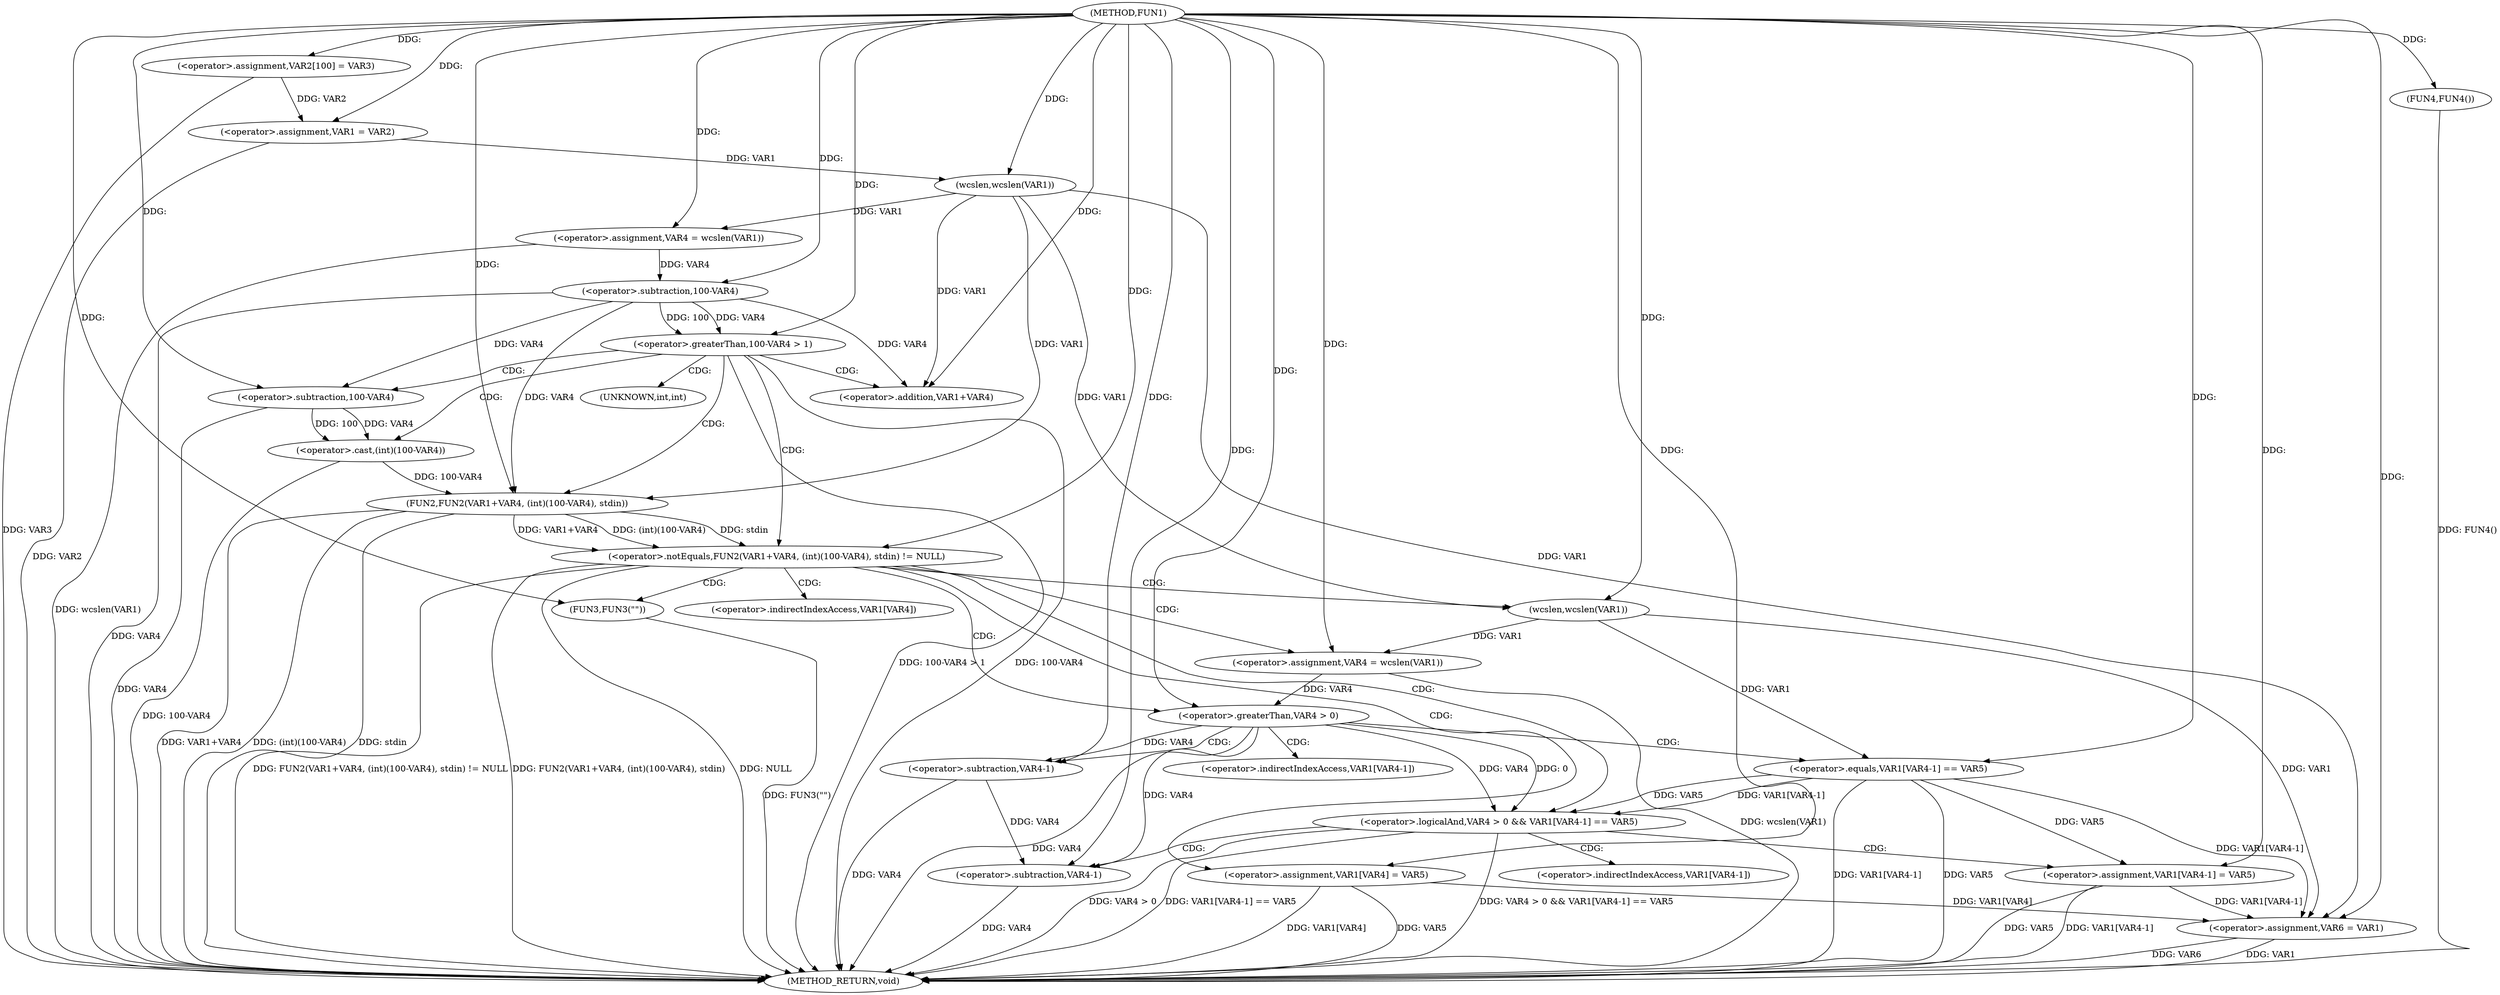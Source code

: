 digraph FUN1 {  
"1000100" [label = "(METHOD,FUN1)" ]
"1000174" [label = "(METHOD_RETURN,void)" ]
"1000104" [label = "(<operator>.assignment,VAR2[100] = VAR3)" ]
"1000107" [label = "(<operator>.assignment,VAR1 = VAR2)" ]
"1000112" [label = "(<operator>.assignment,VAR4 = wcslen(VAR1))" ]
"1000114" [label = "(wcslen,wcslen(VAR1))" ]
"1000117" [label = "(<operator>.greaterThan,100-VAR4 > 1)" ]
"1000118" [label = "(<operator>.subtraction,100-VAR4)" ]
"1000124" [label = "(<operator>.notEquals,FUN2(VAR1+VAR4, (int)(100-VAR4), stdin) != NULL)" ]
"1000125" [label = "(FUN2,FUN2(VAR1+VAR4, (int)(100-VAR4), stdin))" ]
"1000126" [label = "(<operator>.addition,VAR1+VAR4)" ]
"1000129" [label = "(<operator>.cast,(int)(100-VAR4))" ]
"1000131" [label = "(<operator>.subtraction,100-VAR4)" ]
"1000137" [label = "(<operator>.assignment,VAR4 = wcslen(VAR1))" ]
"1000139" [label = "(wcslen,wcslen(VAR1))" ]
"1000142" [label = "(<operator>.logicalAnd,VAR4 > 0 && VAR1[VAR4-1] == VAR5)" ]
"1000143" [label = "(<operator>.greaterThan,VAR4 > 0)" ]
"1000146" [label = "(<operator>.equals,VAR1[VAR4-1] == VAR5)" ]
"1000149" [label = "(<operator>.subtraction,VAR4-1)" ]
"1000154" [label = "(<operator>.assignment,VAR1[VAR4-1] = VAR5)" ]
"1000157" [label = "(<operator>.subtraction,VAR4-1)" ]
"1000163" [label = "(FUN3,FUN3(\"\"))" ]
"1000165" [label = "(<operator>.assignment,VAR1[VAR4] = VAR5)" ]
"1000170" [label = "(<operator>.assignment,VAR6 = VAR1)" ]
"1000173" [label = "(FUN4,FUN4())" ]
"1000130" [label = "(UNKNOWN,int,int)" ]
"1000147" [label = "(<operator>.indirectIndexAccess,VAR1[VAR4-1])" ]
"1000155" [label = "(<operator>.indirectIndexAccess,VAR1[VAR4-1])" ]
"1000166" [label = "(<operator>.indirectIndexAccess,VAR1[VAR4])" ]
  "1000117" -> "1000174"  [ label = "DDG: 100-VAR4 > 1"] 
  "1000125" -> "1000174"  [ label = "DDG: VAR1+VAR4"] 
  "1000124" -> "1000174"  [ label = "DDG: FUN2(VAR1+VAR4, (int)(100-VAR4), stdin)"] 
  "1000165" -> "1000174"  [ label = "DDG: VAR5"] 
  "1000137" -> "1000174"  [ label = "DDG: wcslen(VAR1)"] 
  "1000117" -> "1000174"  [ label = "DDG: 100-VAR4"] 
  "1000146" -> "1000174"  [ label = "DDG: VAR1[VAR4-1]"] 
  "1000170" -> "1000174"  [ label = "DDG: VAR1"] 
  "1000142" -> "1000174"  [ label = "DDG: VAR4 > 0 && VAR1[VAR4-1] == VAR5"] 
  "1000112" -> "1000174"  [ label = "DDG: wcslen(VAR1)"] 
  "1000154" -> "1000174"  [ label = "DDG: VAR5"] 
  "1000165" -> "1000174"  [ label = "DDG: VAR1[VAR4]"] 
  "1000146" -> "1000174"  [ label = "DDG: VAR5"] 
  "1000125" -> "1000174"  [ label = "DDG: (int)(100-VAR4)"] 
  "1000154" -> "1000174"  [ label = "DDG: VAR1[VAR4-1]"] 
  "1000157" -> "1000174"  [ label = "DDG: VAR4"] 
  "1000143" -> "1000174"  [ label = "DDG: VAR4"] 
  "1000125" -> "1000174"  [ label = "DDG: stdin"] 
  "1000131" -> "1000174"  [ label = "DDG: VAR4"] 
  "1000124" -> "1000174"  [ label = "DDG: NULL"] 
  "1000118" -> "1000174"  [ label = "DDG: VAR4"] 
  "1000173" -> "1000174"  [ label = "DDG: FUN4()"] 
  "1000142" -> "1000174"  [ label = "DDG: VAR4 > 0"] 
  "1000170" -> "1000174"  [ label = "DDG: VAR6"] 
  "1000149" -> "1000174"  [ label = "DDG: VAR4"] 
  "1000163" -> "1000174"  [ label = "DDG: FUN3(\"\")"] 
  "1000142" -> "1000174"  [ label = "DDG: VAR1[VAR4-1] == VAR5"] 
  "1000104" -> "1000174"  [ label = "DDG: VAR3"] 
  "1000107" -> "1000174"  [ label = "DDG: VAR2"] 
  "1000129" -> "1000174"  [ label = "DDG: 100-VAR4"] 
  "1000124" -> "1000174"  [ label = "DDG: FUN2(VAR1+VAR4, (int)(100-VAR4), stdin) != NULL"] 
  "1000100" -> "1000104"  [ label = "DDG: "] 
  "1000104" -> "1000107"  [ label = "DDG: VAR2"] 
  "1000100" -> "1000107"  [ label = "DDG: "] 
  "1000114" -> "1000112"  [ label = "DDG: VAR1"] 
  "1000100" -> "1000112"  [ label = "DDG: "] 
  "1000107" -> "1000114"  [ label = "DDG: VAR1"] 
  "1000100" -> "1000114"  [ label = "DDG: "] 
  "1000118" -> "1000117"  [ label = "DDG: 100"] 
  "1000118" -> "1000117"  [ label = "DDG: VAR4"] 
  "1000100" -> "1000118"  [ label = "DDG: "] 
  "1000112" -> "1000118"  [ label = "DDG: VAR4"] 
  "1000100" -> "1000117"  [ label = "DDG: "] 
  "1000125" -> "1000124"  [ label = "DDG: VAR1+VAR4"] 
  "1000125" -> "1000124"  [ label = "DDG: (int)(100-VAR4)"] 
  "1000125" -> "1000124"  [ label = "DDG: stdin"] 
  "1000114" -> "1000125"  [ label = "DDG: VAR1"] 
  "1000100" -> "1000125"  [ label = "DDG: "] 
  "1000118" -> "1000125"  [ label = "DDG: VAR4"] 
  "1000114" -> "1000126"  [ label = "DDG: VAR1"] 
  "1000100" -> "1000126"  [ label = "DDG: "] 
  "1000118" -> "1000126"  [ label = "DDG: VAR4"] 
  "1000129" -> "1000125"  [ label = "DDG: 100-VAR4"] 
  "1000131" -> "1000129"  [ label = "DDG: 100"] 
  "1000131" -> "1000129"  [ label = "DDG: VAR4"] 
  "1000100" -> "1000131"  [ label = "DDG: "] 
  "1000118" -> "1000131"  [ label = "DDG: VAR4"] 
  "1000100" -> "1000124"  [ label = "DDG: "] 
  "1000139" -> "1000137"  [ label = "DDG: VAR1"] 
  "1000100" -> "1000137"  [ label = "DDG: "] 
  "1000100" -> "1000139"  [ label = "DDG: "] 
  "1000114" -> "1000139"  [ label = "DDG: VAR1"] 
  "1000143" -> "1000142"  [ label = "DDG: VAR4"] 
  "1000143" -> "1000142"  [ label = "DDG: 0"] 
  "1000137" -> "1000143"  [ label = "DDG: VAR4"] 
  "1000100" -> "1000143"  [ label = "DDG: "] 
  "1000146" -> "1000142"  [ label = "DDG: VAR1[VAR4-1]"] 
  "1000146" -> "1000142"  [ label = "DDG: VAR5"] 
  "1000139" -> "1000146"  [ label = "DDG: VAR1"] 
  "1000143" -> "1000149"  [ label = "DDG: VAR4"] 
  "1000100" -> "1000149"  [ label = "DDG: "] 
  "1000100" -> "1000146"  [ label = "DDG: "] 
  "1000146" -> "1000154"  [ label = "DDG: VAR5"] 
  "1000100" -> "1000154"  [ label = "DDG: "] 
  "1000143" -> "1000157"  [ label = "DDG: VAR4"] 
  "1000149" -> "1000157"  [ label = "DDG: VAR4"] 
  "1000100" -> "1000157"  [ label = "DDG: "] 
  "1000100" -> "1000163"  [ label = "DDG: "] 
  "1000100" -> "1000165"  [ label = "DDG: "] 
  "1000154" -> "1000170"  [ label = "DDG: VAR1[VAR4-1]"] 
  "1000114" -> "1000170"  [ label = "DDG: VAR1"] 
  "1000146" -> "1000170"  [ label = "DDG: VAR1[VAR4-1]"] 
  "1000165" -> "1000170"  [ label = "DDG: VAR1[VAR4]"] 
  "1000139" -> "1000170"  [ label = "DDG: VAR1"] 
  "1000100" -> "1000170"  [ label = "DDG: "] 
  "1000100" -> "1000173"  [ label = "DDG: "] 
  "1000117" -> "1000125"  [ label = "CDG: "] 
  "1000117" -> "1000131"  [ label = "CDG: "] 
  "1000117" -> "1000126"  [ label = "CDG: "] 
  "1000117" -> "1000129"  [ label = "CDG: "] 
  "1000117" -> "1000124"  [ label = "CDG: "] 
  "1000117" -> "1000130"  [ label = "CDG: "] 
  "1000124" -> "1000163"  [ label = "CDG: "] 
  "1000124" -> "1000143"  [ label = "CDG: "] 
  "1000124" -> "1000142"  [ label = "CDG: "] 
  "1000124" -> "1000137"  [ label = "CDG: "] 
  "1000124" -> "1000166"  [ label = "CDG: "] 
  "1000124" -> "1000139"  [ label = "CDG: "] 
  "1000124" -> "1000165"  [ label = "CDG: "] 
  "1000142" -> "1000155"  [ label = "CDG: "] 
  "1000142" -> "1000154"  [ label = "CDG: "] 
  "1000142" -> "1000157"  [ label = "CDG: "] 
  "1000143" -> "1000147"  [ label = "CDG: "] 
  "1000143" -> "1000146"  [ label = "CDG: "] 
  "1000143" -> "1000149"  [ label = "CDG: "] 
}
